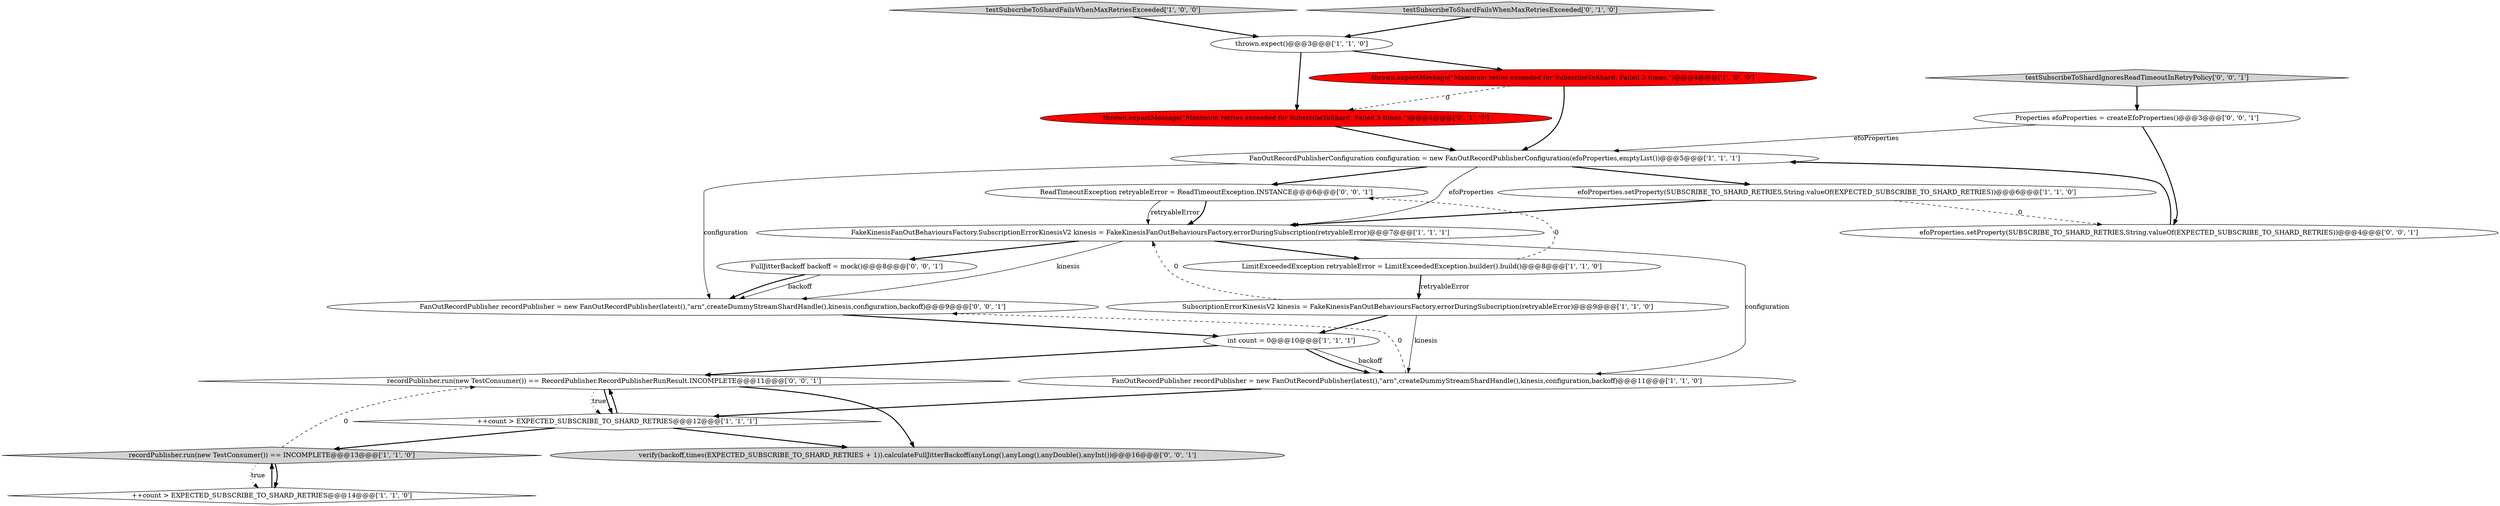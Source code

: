 digraph {
8 [style = filled, label = "FanOutRecordPublisherConfiguration configuration = new FanOutRecordPublisherConfiguration(efoProperties,emptyList())@@@5@@@['1', '1', '1']", fillcolor = white, shape = ellipse image = "AAA0AAABBB1BBB"];
16 [style = filled, label = "recordPublisher.run(new TestConsumer()) == RecordPublisher.RecordPublisherRunResult.INCOMPLETE@@@11@@@['0', '0', '1']", fillcolor = white, shape = diamond image = "AAA0AAABBB3BBB"];
17 [style = filled, label = "testSubscribeToShardIgnoresReadTimeoutInRetryPolicy['0', '0', '1']", fillcolor = lightgray, shape = diamond image = "AAA0AAABBB3BBB"];
21 [style = filled, label = "efoProperties.setProperty(SUBSCRIBE_TO_SHARD_RETRIES,String.valueOf(EXPECTED_SUBSCRIBE_TO_SHARD_RETRIES))@@@4@@@['0', '0', '1']", fillcolor = white, shape = ellipse image = "AAA0AAABBB3BBB"];
3 [style = filled, label = "int count = 0@@@10@@@['1', '1', '1']", fillcolor = white, shape = ellipse image = "AAA0AAABBB1BBB"];
15 [style = filled, label = "ReadTimeoutException retryableError = ReadTimeoutException.INSTANCE@@@6@@@['0', '0', '1']", fillcolor = white, shape = ellipse image = "AAA0AAABBB3BBB"];
4 [style = filled, label = "FakeKinesisFanOutBehavioursFactory.SubscriptionErrorKinesisV2 kinesis = FakeKinesisFanOutBehavioursFactory.errorDuringSubscription(retryableError)@@@7@@@['1', '1', '1']", fillcolor = white, shape = ellipse image = "AAA0AAABBB1BBB"];
19 [style = filled, label = "Properties efoProperties = createEfoProperties()@@@3@@@['0', '0', '1']", fillcolor = white, shape = ellipse image = "AAA0AAABBB3BBB"];
11 [style = filled, label = "testSubscribeToShardFailsWhenMaxRetriesExceeded['1', '0', '0']", fillcolor = lightgray, shape = diamond image = "AAA0AAABBB1BBB"];
22 [style = filled, label = "FullJitterBackoff backoff = mock()@@@8@@@['0', '0', '1']", fillcolor = white, shape = ellipse image = "AAA0AAABBB3BBB"];
9 [style = filled, label = "++count > EXPECTED_SUBSCRIBE_TO_SHARD_RETRIES@@@14@@@['1', '1', '0']", fillcolor = white, shape = diamond image = "AAA0AAABBB1BBB"];
0 [style = filled, label = "efoProperties.setProperty(SUBSCRIBE_TO_SHARD_RETRIES,String.valueOf(EXPECTED_SUBSCRIBE_TO_SHARD_RETRIES))@@@6@@@['1', '1', '0']", fillcolor = white, shape = ellipse image = "AAA0AAABBB1BBB"];
2 [style = filled, label = "LimitExceededException retryableError = LimitExceededException.builder().build()@@@8@@@['1', '1', '0']", fillcolor = white, shape = ellipse image = "AAA0AAABBB1BBB"];
1 [style = filled, label = "recordPublisher.run(new TestConsumer()) == INCOMPLETE@@@13@@@['1', '1', '0']", fillcolor = lightgray, shape = diamond image = "AAA0AAABBB1BBB"];
10 [style = filled, label = "SubscriptionErrorKinesisV2 kinesis = FakeKinesisFanOutBehavioursFactory.errorDuringSubscription(retryableError)@@@9@@@['1', '1', '0']", fillcolor = white, shape = ellipse image = "AAA0AAABBB1BBB"];
12 [style = filled, label = "thrown.expect()@@@3@@@['1', '1', '0']", fillcolor = white, shape = ellipse image = "AAA0AAABBB1BBB"];
13 [style = filled, label = "thrown.expectMessage(\"Maximum retries exceeded for SubscribeToShard. Failed 3 times.\")@@@4@@@['0', '1', '0']", fillcolor = red, shape = ellipse image = "AAA1AAABBB2BBB"];
14 [style = filled, label = "testSubscribeToShardFailsWhenMaxRetriesExceeded['0', '1', '0']", fillcolor = lightgray, shape = diamond image = "AAA0AAABBB2BBB"];
5 [style = filled, label = "++count > EXPECTED_SUBSCRIBE_TO_SHARD_RETRIES@@@12@@@['1', '1', '1']", fillcolor = white, shape = diamond image = "AAA0AAABBB1BBB"];
18 [style = filled, label = "verify(backoff,times(EXPECTED_SUBSCRIBE_TO_SHARD_RETRIES + 1)).calculateFullJitterBackoff(anyLong(),anyLong(),anyDouble(),anyInt())@@@16@@@['0', '0', '1']", fillcolor = lightgray, shape = ellipse image = "AAA0AAABBB3BBB"];
20 [style = filled, label = "FanOutRecordPublisher recordPublisher = new FanOutRecordPublisher(latest(),\"arn\",createDummyStreamShardHandle(),kinesis,configuration,backoff)@@@9@@@['0', '0', '1']", fillcolor = white, shape = ellipse image = "AAA0AAABBB3BBB"];
6 [style = filled, label = "FanOutRecordPublisher recordPublisher = new FanOutRecordPublisher(latest(),\"arn\",createDummyStreamShardHandle(),kinesis,configuration,backoff)@@@11@@@['1', '1', '0']", fillcolor = white, shape = ellipse image = "AAA0AAABBB1BBB"];
7 [style = filled, label = "thrown.expectMessage(\"Maximum reties exceeded for SubscribeToShard. Failed 3 times.\")@@@4@@@['1', '0', '0']", fillcolor = red, shape = ellipse image = "AAA1AAABBB1BBB"];
16->18 [style = bold, label=""];
4->6 [style = solid, label="configuration"];
22->20 [style = solid, label="backoff"];
8->15 [style = bold, label=""];
10->4 [style = dashed, label="0"];
6->20 [style = dashed, label="0"];
4->20 [style = solid, label="kinesis"];
15->4 [style = solid, label="retryableError"];
21->8 [style = bold, label=""];
10->3 [style = bold, label=""];
3->6 [style = bold, label=""];
11->12 [style = bold, label=""];
20->3 [style = bold, label=""];
4->2 [style = bold, label=""];
5->18 [style = bold, label=""];
3->16 [style = bold, label=""];
7->8 [style = bold, label=""];
2->10 [style = bold, label=""];
17->19 [style = bold, label=""];
12->7 [style = bold, label=""];
1->9 [style = bold, label=""];
2->15 [style = dashed, label="0"];
8->0 [style = bold, label=""];
5->16 [style = bold, label=""];
12->13 [style = bold, label=""];
5->1 [style = bold, label=""];
6->5 [style = bold, label=""];
8->20 [style = solid, label="configuration"];
22->20 [style = bold, label=""];
0->4 [style = bold, label=""];
0->21 [style = dashed, label="0"];
1->16 [style = dashed, label="0"];
1->9 [style = dotted, label="true"];
14->12 [style = bold, label=""];
15->4 [style = bold, label=""];
16->5 [style = dotted, label="true"];
7->13 [style = dashed, label="0"];
10->6 [style = solid, label="kinesis"];
16->5 [style = bold, label=""];
3->6 [style = solid, label="backoff"];
19->8 [style = solid, label="efoProperties"];
2->10 [style = solid, label="retryableError"];
13->8 [style = bold, label=""];
9->1 [style = bold, label=""];
8->4 [style = solid, label="efoProperties"];
4->22 [style = bold, label=""];
19->21 [style = bold, label=""];
}
